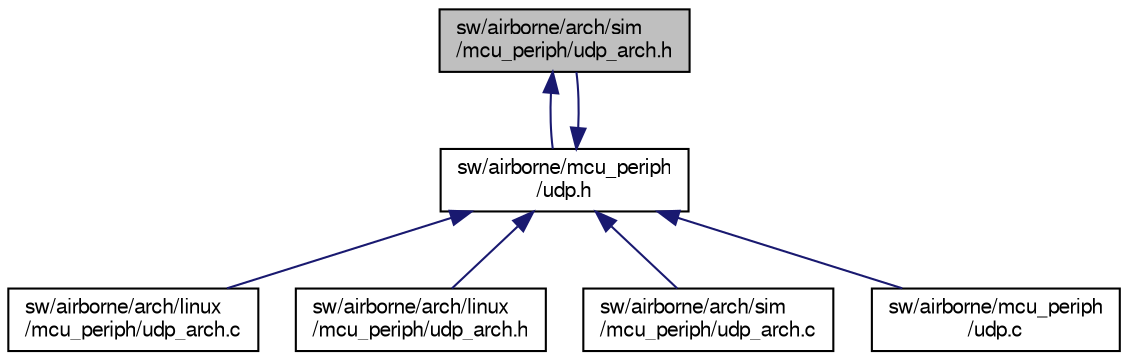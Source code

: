 digraph "sw/airborne/arch/sim/mcu_periph/udp_arch.h"
{
  edge [fontname="FreeSans",fontsize="10",labelfontname="FreeSans",labelfontsize="10"];
  node [fontname="FreeSans",fontsize="10",shape=record];
  Node1 [label="sw/airborne/arch/sim\l/mcu_periph/udp_arch.h",height=0.2,width=0.4,color="black", fillcolor="grey75", style="filled", fontcolor="black"];
  Node1 -> Node2 [dir="back",color="midnightblue",fontsize="10",style="solid",fontname="FreeSans"];
  Node2 [label="sw/airborne/mcu_periph\l/udp.h",height=0.2,width=0.4,color="black", fillcolor="white", style="filled",URL="$udp_8h.html",tooltip="arch independent UDP API "];
  Node2 -> Node3 [dir="back",color="midnightblue",fontsize="10",style="solid",fontname="FreeSans"];
  Node3 [label="sw/airborne/arch/linux\l/mcu_periph/udp_arch.c",height=0.2,width=0.4,color="black", fillcolor="white", style="filled",URL="$linux_2mcu__periph_2udp__arch_8c.html",tooltip="linux UDP handling "];
  Node2 -> Node4 [dir="back",color="midnightblue",fontsize="10",style="solid",fontname="FreeSans"];
  Node4 [label="sw/airborne/arch/linux\l/mcu_periph/udp_arch.h",height=0.2,width=0.4,color="black", fillcolor="white", style="filled",URL="$linux_2mcu__periph_2udp__arch_8h.html",tooltip="linux UDP handling "];
  Node2 -> Node5 [dir="back",color="midnightblue",fontsize="10",style="solid",fontname="FreeSans"];
  Node5 [label="sw/airborne/arch/sim\l/mcu_periph/udp_arch.c",height=0.2,width=0.4,color="black", fillcolor="white", style="filled",URL="$sim_2mcu__periph_2udp__arch_8c.html"];
  Node2 -> Node1 [dir="back",color="midnightblue",fontsize="10",style="solid",fontname="FreeSans"];
  Node2 -> Node6 [dir="back",color="midnightblue",fontsize="10",style="solid",fontname="FreeSans"];
  Node6 [label="sw/airborne/mcu_periph\l/udp.c",height=0.2,width=0.4,color="black", fillcolor="white", style="filled",URL="$udp_8c.html",tooltip="arch independent UDP API "];
}
